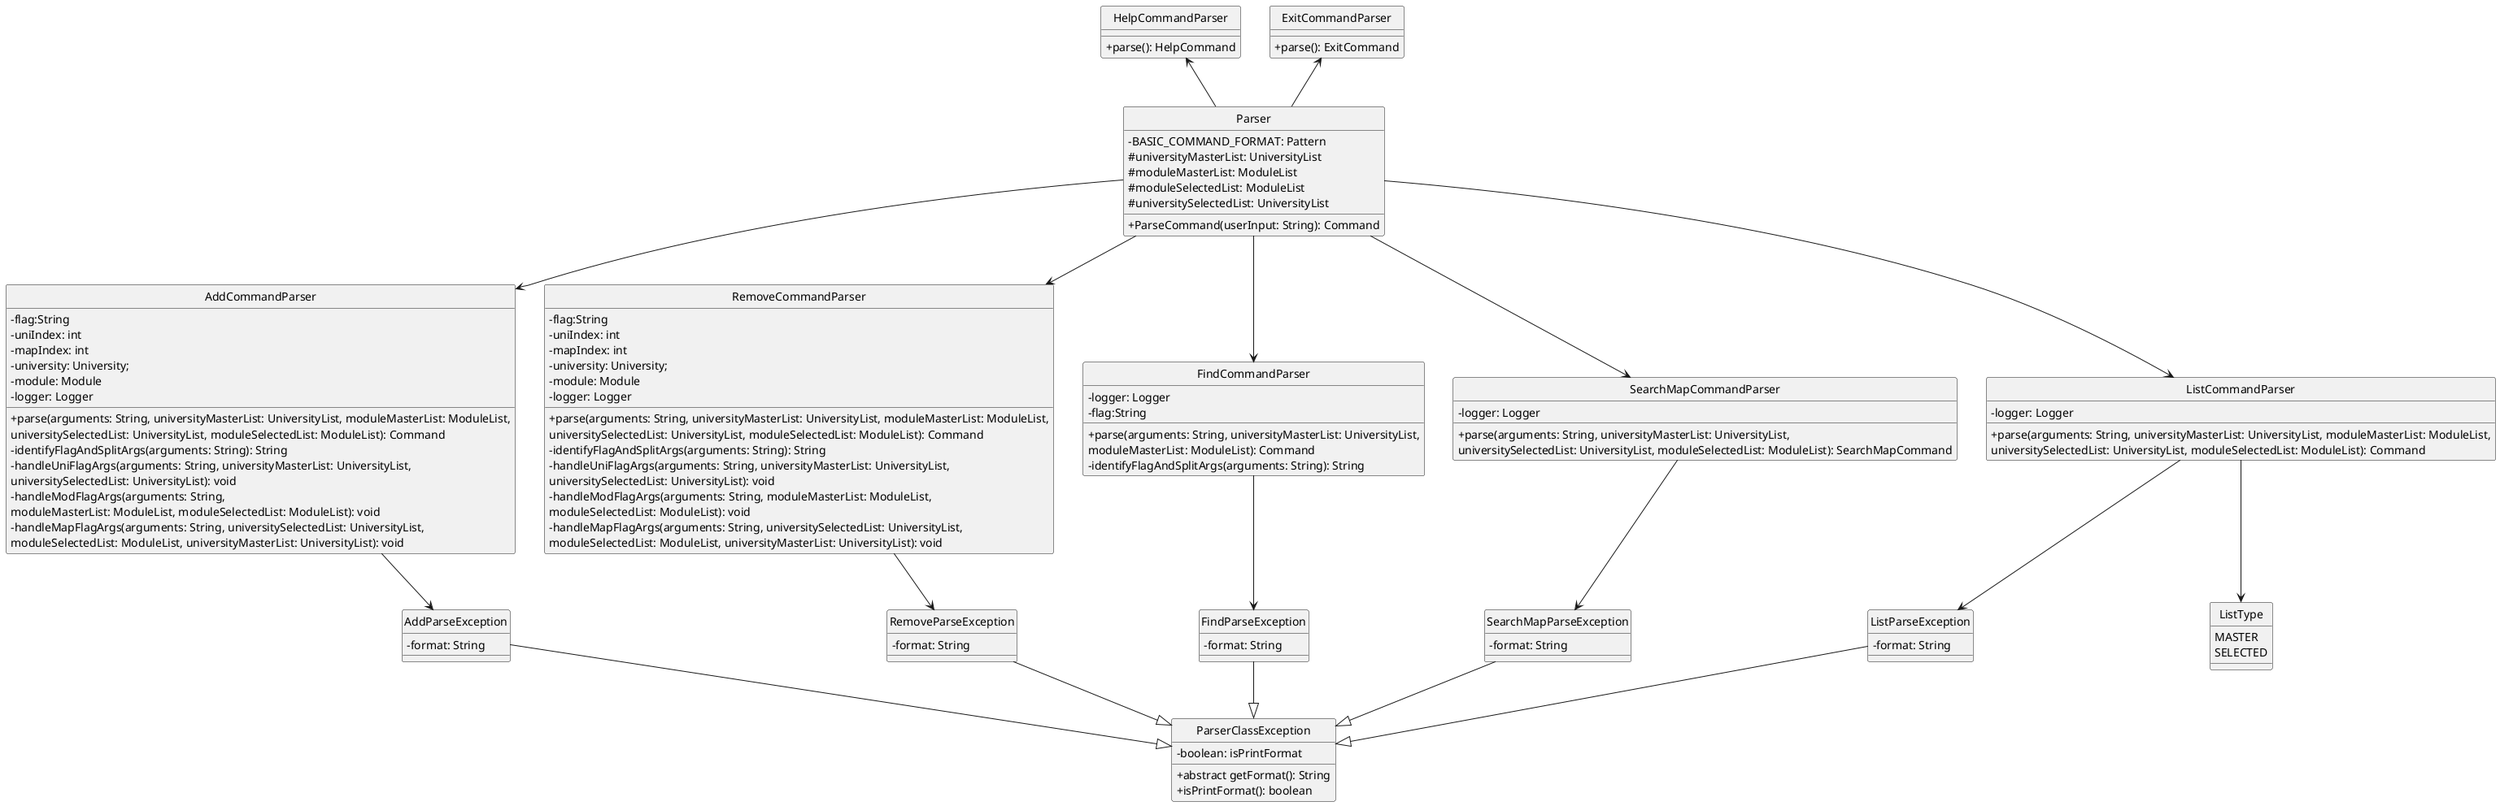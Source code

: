 @startuml
'https://plantuml.com/class-diagram

hide circle
skinparam classAttributeIconSize 0
skinparam groupInheritance 2
skinparam maxWidth 256

HelpCommandParser <-- Parser
ExitCommandParser <-- Parser
Parser --> AddCommandParser
Parser --> RemoveCommandParser
Parser --> FindCommandParser
Parser --> SearchMapCommandParser
Parser --> ListCommandParser

AddCommandParser --> AddParseException
RemoveCommandParser --> RemoveParseException
FindCommandParser --> FindParseException
SearchMapCommandParser --> SearchMapParseException
ListCommandParser --> ListParseException

AddParseException --|> ParserClassException
RemoveParseException --|> ParserClassException
FindParseException --|> ParserClassException
SearchMapParseException --|> ParserClassException
ListParseException --|> ParserClassException

ListCommandParser --> ListType

class Parser {
    - BASIC_COMMAND_FORMAT: Pattern
    # universityMasterList: UniversityList
    # moduleMasterList: ModuleList
    # moduleSelectedList: ModuleList
    # universitySelectedList: UniversityList

    + ParseCommand(userInput: String): Command
}

class AddCommandParser {
    - flag:String
    - uniIndex: int
    - mapIndex: int
    - university: University;
    - module: Module
    - logger: Logger

    + parse(arguments: String, universityMasterList: UniversityList, moduleMasterList: ModuleList,
    universitySelectedList: UniversityList, moduleSelectedList: ModuleList): Command
    - identifyFlagAndSplitArgs(arguments: String): String
    - handleUniFlagArgs(arguments: String, universityMasterList: UniversityList,
    universitySelectedList: UniversityList): void
    - handleModFlagArgs(arguments: String,
      moduleMasterList: ModuleList, moduleSelectedList: ModuleList): void
    - handleMapFlagArgs(arguments: String, universitySelectedList: UniversityList,
      moduleSelectedList: ModuleList, universityMasterList: UniversityList): void
}

class ExitCommandParser {
    + parse(): ExitCommand
}

class FindCommandParser {
    - logger: Logger
    - flag:String

    + parse(arguments: String, universityMasterList: UniversityList,
      moduleMasterList: ModuleList): Command
    - identifyFlagAndSplitArgs(arguments: String): String
}

class HelpCommandParser {
    + parse(): HelpCommand
}

class ListCommandParser {
    - logger: Logger

    + parse(arguments: String, universityMasterList: UniversityList, moduleMasterList: ModuleList,
      universitySelectedList: UniversityList, moduleSelectedList: ModuleList): Command
}

class RemoveCommandParser {
    - flag:String
    - uniIndex: int
    - mapIndex: int
    - university: University;
    - module: Module
    - logger: Logger

    + parse(arguments: String, universityMasterList: UniversityList, moduleMasterList: ModuleList,
    universitySelectedList: UniversityList, moduleSelectedList: ModuleList): Command
    - identifyFlagAndSplitArgs(arguments: String): String
    - handleUniFlagArgs(arguments: String, universityMasterList: UniversityList,
      universitySelectedList: UniversityList): void
    - handleModFlagArgs(arguments: String, moduleMasterList: ModuleList,
      moduleSelectedList: ModuleList): void
    - handleMapFlagArgs(arguments: String, universitySelectedList: UniversityList,
      moduleSelectedList: ModuleList, universityMasterList: UniversityList): void
}

class SearchMapCommandParser {
    - logger: Logger

    + parse(arguments: String, universityMasterList: UniversityList,
    universitySelectedList: UniversityList, moduleSelectedList: ModuleList): SearchMapCommand
}

enum ListType {
MASTER
SELECTED
}

class ParserClassException {
- boolean: isPrintFormat

+ abstract getFormat(): String
+ isPrintFormat(): boolean
}

class AddParseException {
- format: String
}

class FindParseException {
- format: String
}

class ListParseException {
- format: String
}

class RemoveParseException {
- format: String
}

class SearchMapParseException {
- format: String
}

@enduml